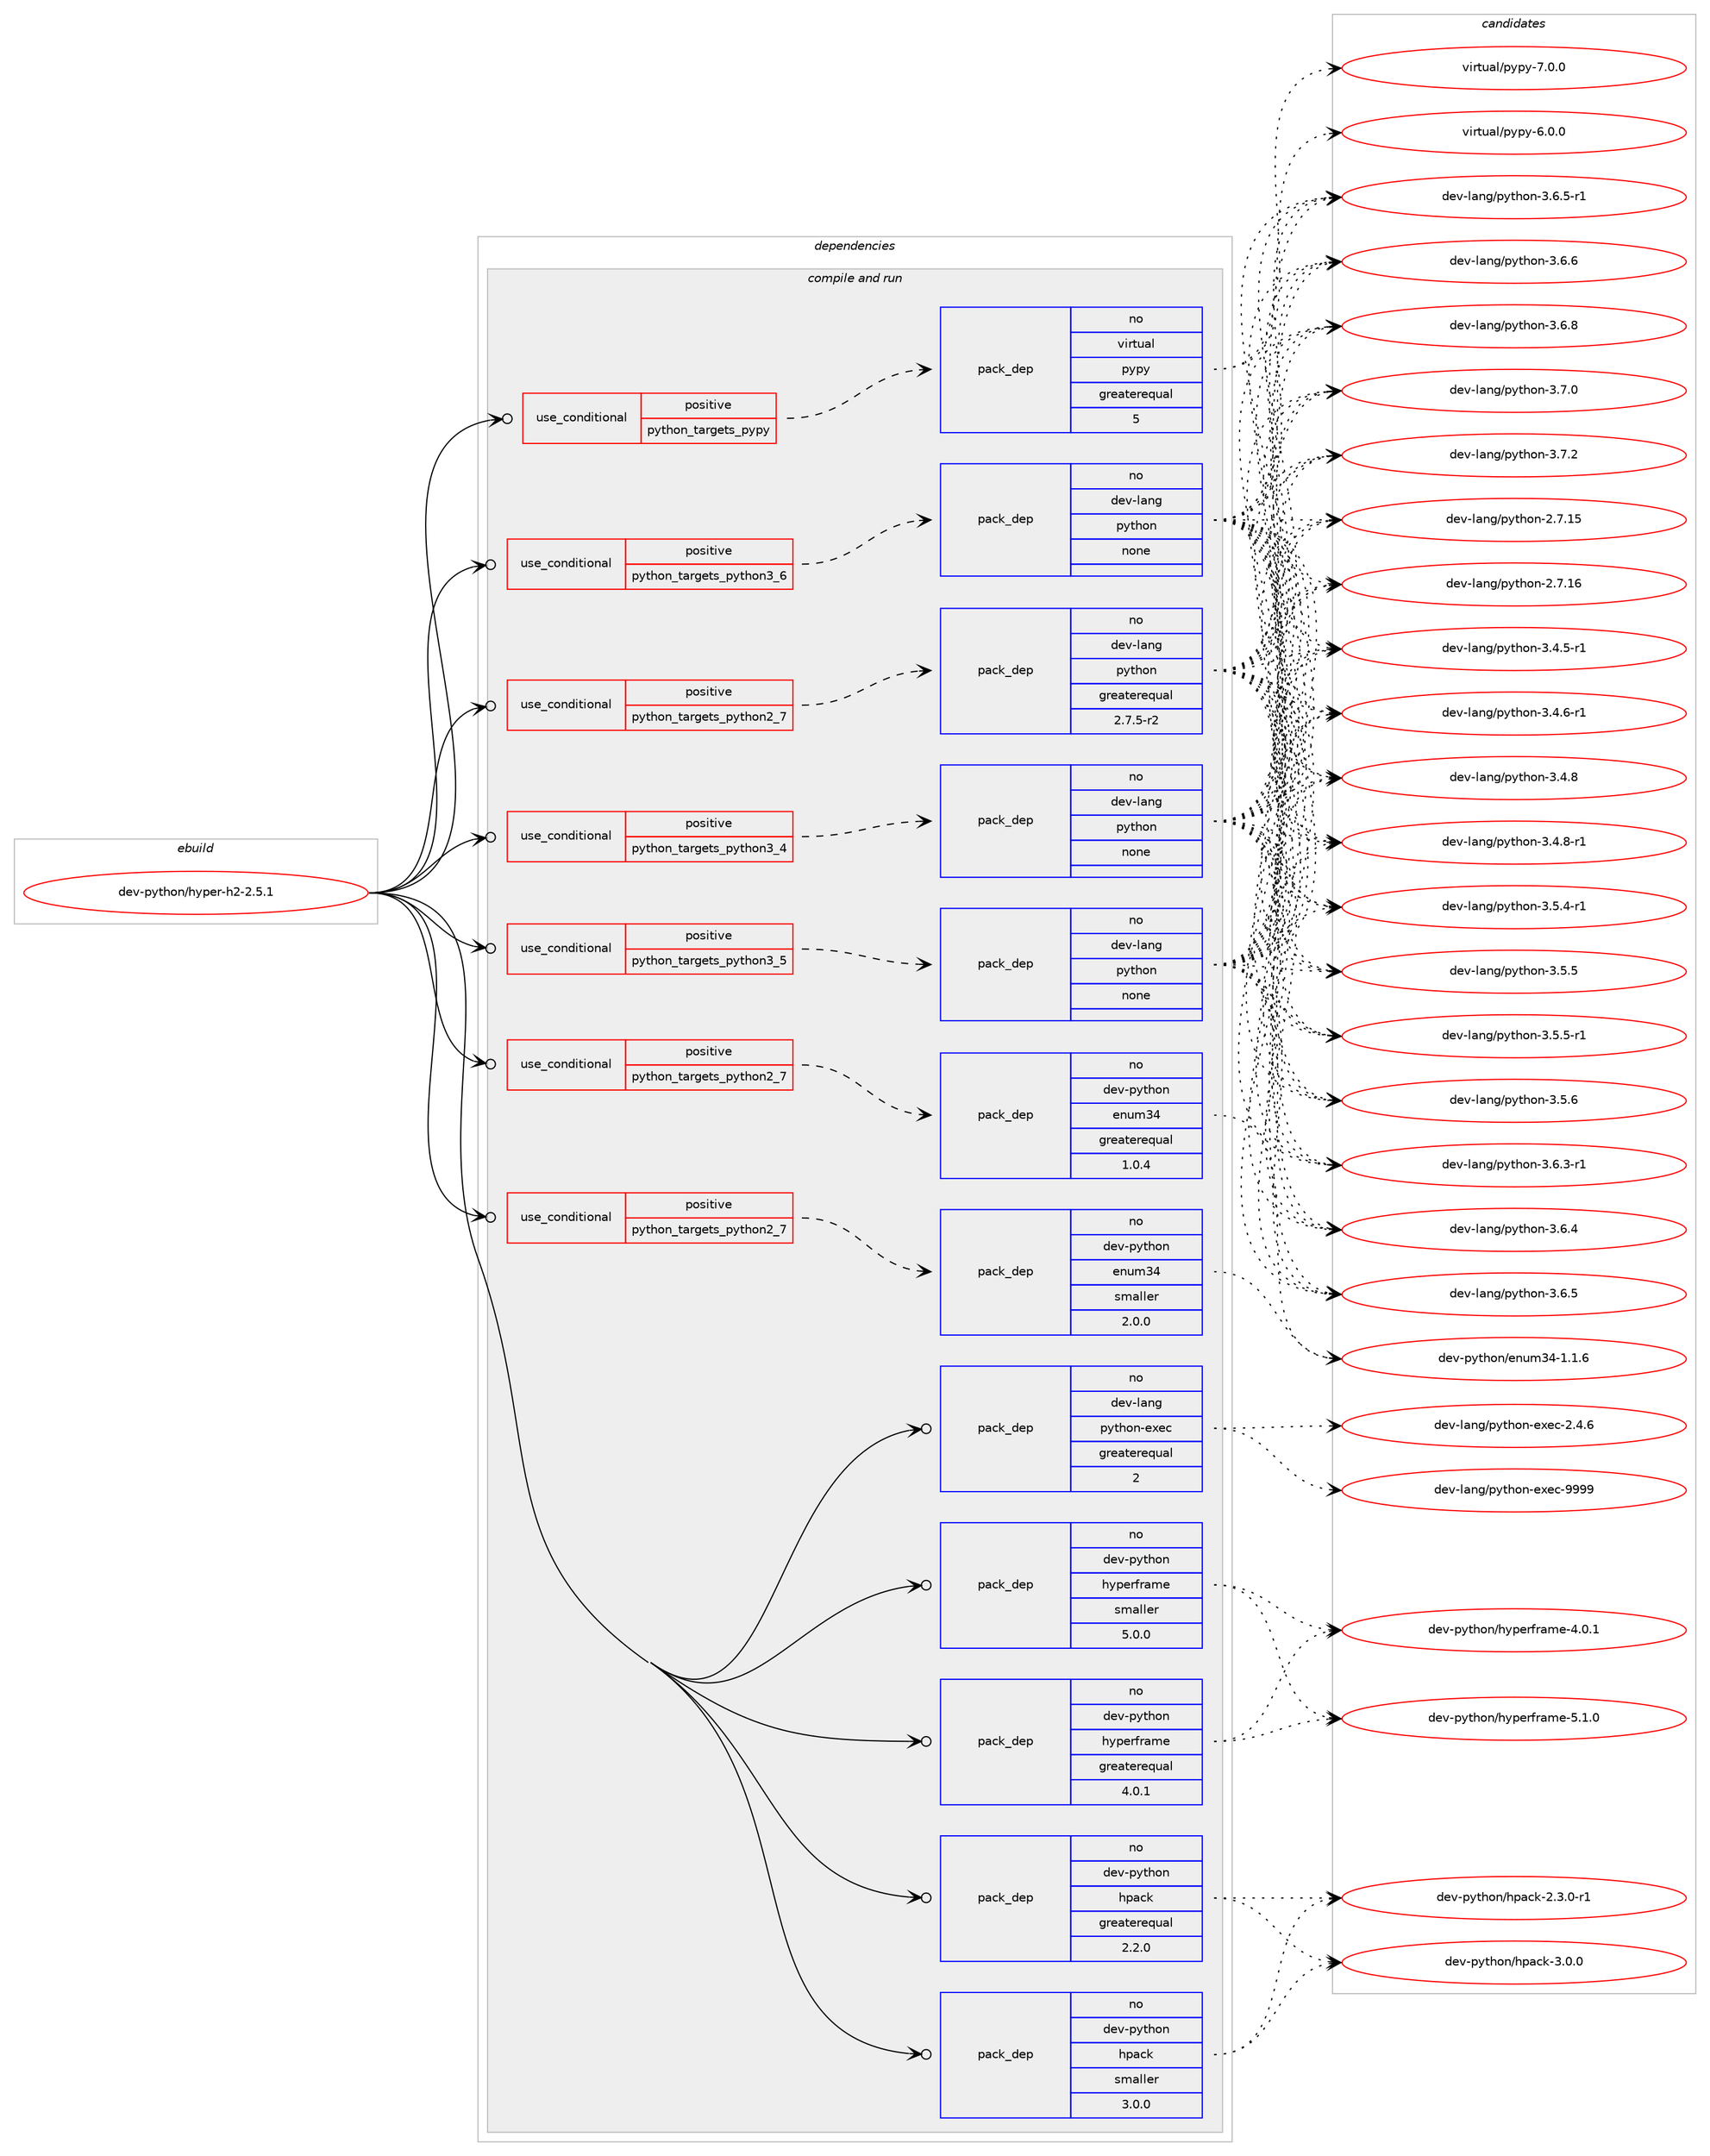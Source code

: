 digraph prolog {

# *************
# Graph options
# *************

newrank=true;
concentrate=true;
compound=true;
graph [rankdir=LR,fontname=Helvetica,fontsize=10,ranksep=1.5];#, ranksep=2.5, nodesep=0.2];
edge  [arrowhead=vee];
node  [fontname=Helvetica,fontsize=10];

# **********
# The ebuild
# **********

subgraph cluster_leftcol {
color=gray;
rank=same;
label=<<i>ebuild</i>>;
id [label="dev-python/hyper-h2-2.5.1", color=red, width=4, href="../dev-python/hyper-h2-2.5.1.svg"];
}

# ****************
# The dependencies
# ****************

subgraph cluster_midcol {
color=gray;
label=<<i>dependencies</i>>;
subgraph cluster_compile {
fillcolor="#eeeeee";
style=filled;
label=<<i>compile</i>>;
}
subgraph cluster_compileandrun {
fillcolor="#eeeeee";
style=filled;
label=<<i>compile and run</i>>;
subgraph cond375527 {
dependency1413161 [label=<<TABLE BORDER="0" CELLBORDER="1" CELLSPACING="0" CELLPADDING="4"><TR><TD ROWSPAN="3" CELLPADDING="10">use_conditional</TD></TR><TR><TD>positive</TD></TR><TR><TD>python_targets_pypy</TD></TR></TABLE>>, shape=none, color=red];
subgraph pack1014365 {
dependency1413162 [label=<<TABLE BORDER="0" CELLBORDER="1" CELLSPACING="0" CELLPADDING="4" WIDTH="220"><TR><TD ROWSPAN="6" CELLPADDING="30">pack_dep</TD></TR><TR><TD WIDTH="110">no</TD></TR><TR><TD>virtual</TD></TR><TR><TD>pypy</TD></TR><TR><TD>greaterequal</TD></TR><TR><TD>5</TD></TR></TABLE>>, shape=none, color=blue];
}
dependency1413161:e -> dependency1413162:w [weight=20,style="dashed",arrowhead="vee"];
}
id:e -> dependency1413161:w [weight=20,style="solid",arrowhead="odotvee"];
subgraph cond375528 {
dependency1413163 [label=<<TABLE BORDER="0" CELLBORDER="1" CELLSPACING="0" CELLPADDING="4"><TR><TD ROWSPAN="3" CELLPADDING="10">use_conditional</TD></TR><TR><TD>positive</TD></TR><TR><TD>python_targets_python2_7</TD></TR></TABLE>>, shape=none, color=red];
subgraph pack1014366 {
dependency1413164 [label=<<TABLE BORDER="0" CELLBORDER="1" CELLSPACING="0" CELLPADDING="4" WIDTH="220"><TR><TD ROWSPAN="6" CELLPADDING="30">pack_dep</TD></TR><TR><TD WIDTH="110">no</TD></TR><TR><TD>dev-lang</TD></TR><TR><TD>python</TD></TR><TR><TD>greaterequal</TD></TR><TR><TD>2.7.5-r2</TD></TR></TABLE>>, shape=none, color=blue];
}
dependency1413163:e -> dependency1413164:w [weight=20,style="dashed",arrowhead="vee"];
}
id:e -> dependency1413163:w [weight=20,style="solid",arrowhead="odotvee"];
subgraph cond375529 {
dependency1413165 [label=<<TABLE BORDER="0" CELLBORDER="1" CELLSPACING="0" CELLPADDING="4"><TR><TD ROWSPAN="3" CELLPADDING="10">use_conditional</TD></TR><TR><TD>positive</TD></TR><TR><TD>python_targets_python2_7</TD></TR></TABLE>>, shape=none, color=red];
subgraph pack1014367 {
dependency1413166 [label=<<TABLE BORDER="0" CELLBORDER="1" CELLSPACING="0" CELLPADDING="4" WIDTH="220"><TR><TD ROWSPAN="6" CELLPADDING="30">pack_dep</TD></TR><TR><TD WIDTH="110">no</TD></TR><TR><TD>dev-python</TD></TR><TR><TD>enum34</TD></TR><TR><TD>greaterequal</TD></TR><TR><TD>1.0.4</TD></TR></TABLE>>, shape=none, color=blue];
}
dependency1413165:e -> dependency1413166:w [weight=20,style="dashed",arrowhead="vee"];
}
id:e -> dependency1413165:w [weight=20,style="solid",arrowhead="odotvee"];
subgraph cond375530 {
dependency1413167 [label=<<TABLE BORDER="0" CELLBORDER="1" CELLSPACING="0" CELLPADDING="4"><TR><TD ROWSPAN="3" CELLPADDING="10">use_conditional</TD></TR><TR><TD>positive</TD></TR><TR><TD>python_targets_python2_7</TD></TR></TABLE>>, shape=none, color=red];
subgraph pack1014368 {
dependency1413168 [label=<<TABLE BORDER="0" CELLBORDER="1" CELLSPACING="0" CELLPADDING="4" WIDTH="220"><TR><TD ROWSPAN="6" CELLPADDING="30">pack_dep</TD></TR><TR><TD WIDTH="110">no</TD></TR><TR><TD>dev-python</TD></TR><TR><TD>enum34</TD></TR><TR><TD>smaller</TD></TR><TR><TD>2.0.0</TD></TR></TABLE>>, shape=none, color=blue];
}
dependency1413167:e -> dependency1413168:w [weight=20,style="dashed",arrowhead="vee"];
}
id:e -> dependency1413167:w [weight=20,style="solid",arrowhead="odotvee"];
subgraph cond375531 {
dependency1413169 [label=<<TABLE BORDER="0" CELLBORDER="1" CELLSPACING="0" CELLPADDING="4"><TR><TD ROWSPAN="3" CELLPADDING="10">use_conditional</TD></TR><TR><TD>positive</TD></TR><TR><TD>python_targets_python3_4</TD></TR></TABLE>>, shape=none, color=red];
subgraph pack1014369 {
dependency1413170 [label=<<TABLE BORDER="0" CELLBORDER="1" CELLSPACING="0" CELLPADDING="4" WIDTH="220"><TR><TD ROWSPAN="6" CELLPADDING="30">pack_dep</TD></TR><TR><TD WIDTH="110">no</TD></TR><TR><TD>dev-lang</TD></TR><TR><TD>python</TD></TR><TR><TD>none</TD></TR><TR><TD></TD></TR></TABLE>>, shape=none, color=blue];
}
dependency1413169:e -> dependency1413170:w [weight=20,style="dashed",arrowhead="vee"];
}
id:e -> dependency1413169:w [weight=20,style="solid",arrowhead="odotvee"];
subgraph cond375532 {
dependency1413171 [label=<<TABLE BORDER="0" CELLBORDER="1" CELLSPACING="0" CELLPADDING="4"><TR><TD ROWSPAN="3" CELLPADDING="10">use_conditional</TD></TR><TR><TD>positive</TD></TR><TR><TD>python_targets_python3_5</TD></TR></TABLE>>, shape=none, color=red];
subgraph pack1014370 {
dependency1413172 [label=<<TABLE BORDER="0" CELLBORDER="1" CELLSPACING="0" CELLPADDING="4" WIDTH="220"><TR><TD ROWSPAN="6" CELLPADDING="30">pack_dep</TD></TR><TR><TD WIDTH="110">no</TD></TR><TR><TD>dev-lang</TD></TR><TR><TD>python</TD></TR><TR><TD>none</TD></TR><TR><TD></TD></TR></TABLE>>, shape=none, color=blue];
}
dependency1413171:e -> dependency1413172:w [weight=20,style="dashed",arrowhead="vee"];
}
id:e -> dependency1413171:w [weight=20,style="solid",arrowhead="odotvee"];
subgraph cond375533 {
dependency1413173 [label=<<TABLE BORDER="0" CELLBORDER="1" CELLSPACING="0" CELLPADDING="4"><TR><TD ROWSPAN="3" CELLPADDING="10">use_conditional</TD></TR><TR><TD>positive</TD></TR><TR><TD>python_targets_python3_6</TD></TR></TABLE>>, shape=none, color=red];
subgraph pack1014371 {
dependency1413174 [label=<<TABLE BORDER="0" CELLBORDER="1" CELLSPACING="0" CELLPADDING="4" WIDTH="220"><TR><TD ROWSPAN="6" CELLPADDING="30">pack_dep</TD></TR><TR><TD WIDTH="110">no</TD></TR><TR><TD>dev-lang</TD></TR><TR><TD>python</TD></TR><TR><TD>none</TD></TR><TR><TD></TD></TR></TABLE>>, shape=none, color=blue];
}
dependency1413173:e -> dependency1413174:w [weight=20,style="dashed",arrowhead="vee"];
}
id:e -> dependency1413173:w [weight=20,style="solid",arrowhead="odotvee"];
subgraph pack1014372 {
dependency1413175 [label=<<TABLE BORDER="0" CELLBORDER="1" CELLSPACING="0" CELLPADDING="4" WIDTH="220"><TR><TD ROWSPAN="6" CELLPADDING="30">pack_dep</TD></TR><TR><TD WIDTH="110">no</TD></TR><TR><TD>dev-lang</TD></TR><TR><TD>python-exec</TD></TR><TR><TD>greaterequal</TD></TR><TR><TD>2</TD></TR></TABLE>>, shape=none, color=blue];
}
id:e -> dependency1413175:w [weight=20,style="solid",arrowhead="odotvee"];
subgraph pack1014373 {
dependency1413176 [label=<<TABLE BORDER="0" CELLBORDER="1" CELLSPACING="0" CELLPADDING="4" WIDTH="220"><TR><TD ROWSPAN="6" CELLPADDING="30">pack_dep</TD></TR><TR><TD WIDTH="110">no</TD></TR><TR><TD>dev-python</TD></TR><TR><TD>hpack</TD></TR><TR><TD>greaterequal</TD></TR><TR><TD>2.2.0</TD></TR></TABLE>>, shape=none, color=blue];
}
id:e -> dependency1413176:w [weight=20,style="solid",arrowhead="odotvee"];
subgraph pack1014374 {
dependency1413177 [label=<<TABLE BORDER="0" CELLBORDER="1" CELLSPACING="0" CELLPADDING="4" WIDTH="220"><TR><TD ROWSPAN="6" CELLPADDING="30">pack_dep</TD></TR><TR><TD WIDTH="110">no</TD></TR><TR><TD>dev-python</TD></TR><TR><TD>hpack</TD></TR><TR><TD>smaller</TD></TR><TR><TD>3.0.0</TD></TR></TABLE>>, shape=none, color=blue];
}
id:e -> dependency1413177:w [weight=20,style="solid",arrowhead="odotvee"];
subgraph pack1014375 {
dependency1413178 [label=<<TABLE BORDER="0" CELLBORDER="1" CELLSPACING="0" CELLPADDING="4" WIDTH="220"><TR><TD ROWSPAN="6" CELLPADDING="30">pack_dep</TD></TR><TR><TD WIDTH="110">no</TD></TR><TR><TD>dev-python</TD></TR><TR><TD>hyperframe</TD></TR><TR><TD>greaterequal</TD></TR><TR><TD>4.0.1</TD></TR></TABLE>>, shape=none, color=blue];
}
id:e -> dependency1413178:w [weight=20,style="solid",arrowhead="odotvee"];
subgraph pack1014376 {
dependency1413179 [label=<<TABLE BORDER="0" CELLBORDER="1" CELLSPACING="0" CELLPADDING="4" WIDTH="220"><TR><TD ROWSPAN="6" CELLPADDING="30">pack_dep</TD></TR><TR><TD WIDTH="110">no</TD></TR><TR><TD>dev-python</TD></TR><TR><TD>hyperframe</TD></TR><TR><TD>smaller</TD></TR><TR><TD>5.0.0</TD></TR></TABLE>>, shape=none, color=blue];
}
id:e -> dependency1413179:w [weight=20,style="solid",arrowhead="odotvee"];
}
subgraph cluster_run {
fillcolor="#eeeeee";
style=filled;
label=<<i>run</i>>;
}
}

# **************
# The candidates
# **************

subgraph cluster_choices {
rank=same;
color=gray;
label=<<i>candidates</i>>;

subgraph choice1014365 {
color=black;
nodesep=1;
choice1181051141161179710847112121112121455446484648 [label="virtual/pypy-6.0.0", color=red, width=4,href="../virtual/pypy-6.0.0.svg"];
choice1181051141161179710847112121112121455546484648 [label="virtual/pypy-7.0.0", color=red, width=4,href="../virtual/pypy-7.0.0.svg"];
dependency1413162:e -> choice1181051141161179710847112121112121455446484648:w [style=dotted,weight="100"];
dependency1413162:e -> choice1181051141161179710847112121112121455546484648:w [style=dotted,weight="100"];
}
subgraph choice1014366 {
color=black;
nodesep=1;
choice10010111845108971101034711212111610411111045504655464953 [label="dev-lang/python-2.7.15", color=red, width=4,href="../dev-lang/python-2.7.15.svg"];
choice10010111845108971101034711212111610411111045504655464954 [label="dev-lang/python-2.7.16", color=red, width=4,href="../dev-lang/python-2.7.16.svg"];
choice1001011184510897110103471121211161041111104551465246534511449 [label="dev-lang/python-3.4.5-r1", color=red, width=4,href="../dev-lang/python-3.4.5-r1.svg"];
choice1001011184510897110103471121211161041111104551465246544511449 [label="dev-lang/python-3.4.6-r1", color=red, width=4,href="../dev-lang/python-3.4.6-r1.svg"];
choice100101118451089711010347112121116104111110455146524656 [label="dev-lang/python-3.4.8", color=red, width=4,href="../dev-lang/python-3.4.8.svg"];
choice1001011184510897110103471121211161041111104551465246564511449 [label="dev-lang/python-3.4.8-r1", color=red, width=4,href="../dev-lang/python-3.4.8-r1.svg"];
choice1001011184510897110103471121211161041111104551465346524511449 [label="dev-lang/python-3.5.4-r1", color=red, width=4,href="../dev-lang/python-3.5.4-r1.svg"];
choice100101118451089711010347112121116104111110455146534653 [label="dev-lang/python-3.5.5", color=red, width=4,href="../dev-lang/python-3.5.5.svg"];
choice1001011184510897110103471121211161041111104551465346534511449 [label="dev-lang/python-3.5.5-r1", color=red, width=4,href="../dev-lang/python-3.5.5-r1.svg"];
choice100101118451089711010347112121116104111110455146534654 [label="dev-lang/python-3.5.6", color=red, width=4,href="../dev-lang/python-3.5.6.svg"];
choice1001011184510897110103471121211161041111104551465446514511449 [label="dev-lang/python-3.6.3-r1", color=red, width=4,href="../dev-lang/python-3.6.3-r1.svg"];
choice100101118451089711010347112121116104111110455146544652 [label="dev-lang/python-3.6.4", color=red, width=4,href="../dev-lang/python-3.6.4.svg"];
choice100101118451089711010347112121116104111110455146544653 [label="dev-lang/python-3.6.5", color=red, width=4,href="../dev-lang/python-3.6.5.svg"];
choice1001011184510897110103471121211161041111104551465446534511449 [label="dev-lang/python-3.6.5-r1", color=red, width=4,href="../dev-lang/python-3.6.5-r1.svg"];
choice100101118451089711010347112121116104111110455146544654 [label="dev-lang/python-3.6.6", color=red, width=4,href="../dev-lang/python-3.6.6.svg"];
choice100101118451089711010347112121116104111110455146544656 [label="dev-lang/python-3.6.8", color=red, width=4,href="../dev-lang/python-3.6.8.svg"];
choice100101118451089711010347112121116104111110455146554648 [label="dev-lang/python-3.7.0", color=red, width=4,href="../dev-lang/python-3.7.0.svg"];
choice100101118451089711010347112121116104111110455146554650 [label="dev-lang/python-3.7.2", color=red, width=4,href="../dev-lang/python-3.7.2.svg"];
dependency1413164:e -> choice10010111845108971101034711212111610411111045504655464953:w [style=dotted,weight="100"];
dependency1413164:e -> choice10010111845108971101034711212111610411111045504655464954:w [style=dotted,weight="100"];
dependency1413164:e -> choice1001011184510897110103471121211161041111104551465246534511449:w [style=dotted,weight="100"];
dependency1413164:e -> choice1001011184510897110103471121211161041111104551465246544511449:w [style=dotted,weight="100"];
dependency1413164:e -> choice100101118451089711010347112121116104111110455146524656:w [style=dotted,weight="100"];
dependency1413164:e -> choice1001011184510897110103471121211161041111104551465246564511449:w [style=dotted,weight="100"];
dependency1413164:e -> choice1001011184510897110103471121211161041111104551465346524511449:w [style=dotted,weight="100"];
dependency1413164:e -> choice100101118451089711010347112121116104111110455146534653:w [style=dotted,weight="100"];
dependency1413164:e -> choice1001011184510897110103471121211161041111104551465346534511449:w [style=dotted,weight="100"];
dependency1413164:e -> choice100101118451089711010347112121116104111110455146534654:w [style=dotted,weight="100"];
dependency1413164:e -> choice1001011184510897110103471121211161041111104551465446514511449:w [style=dotted,weight="100"];
dependency1413164:e -> choice100101118451089711010347112121116104111110455146544652:w [style=dotted,weight="100"];
dependency1413164:e -> choice100101118451089711010347112121116104111110455146544653:w [style=dotted,weight="100"];
dependency1413164:e -> choice1001011184510897110103471121211161041111104551465446534511449:w [style=dotted,weight="100"];
dependency1413164:e -> choice100101118451089711010347112121116104111110455146544654:w [style=dotted,weight="100"];
dependency1413164:e -> choice100101118451089711010347112121116104111110455146544656:w [style=dotted,weight="100"];
dependency1413164:e -> choice100101118451089711010347112121116104111110455146554648:w [style=dotted,weight="100"];
dependency1413164:e -> choice100101118451089711010347112121116104111110455146554650:w [style=dotted,weight="100"];
}
subgraph choice1014367 {
color=black;
nodesep=1;
choice10010111845112121116104111110471011101171095152454946494654 [label="dev-python/enum34-1.1.6", color=red, width=4,href="../dev-python/enum34-1.1.6.svg"];
dependency1413166:e -> choice10010111845112121116104111110471011101171095152454946494654:w [style=dotted,weight="100"];
}
subgraph choice1014368 {
color=black;
nodesep=1;
choice10010111845112121116104111110471011101171095152454946494654 [label="dev-python/enum34-1.1.6", color=red, width=4,href="../dev-python/enum34-1.1.6.svg"];
dependency1413168:e -> choice10010111845112121116104111110471011101171095152454946494654:w [style=dotted,weight="100"];
}
subgraph choice1014369 {
color=black;
nodesep=1;
choice10010111845108971101034711212111610411111045504655464953 [label="dev-lang/python-2.7.15", color=red, width=4,href="../dev-lang/python-2.7.15.svg"];
choice10010111845108971101034711212111610411111045504655464954 [label="dev-lang/python-2.7.16", color=red, width=4,href="../dev-lang/python-2.7.16.svg"];
choice1001011184510897110103471121211161041111104551465246534511449 [label="dev-lang/python-3.4.5-r1", color=red, width=4,href="../dev-lang/python-3.4.5-r1.svg"];
choice1001011184510897110103471121211161041111104551465246544511449 [label="dev-lang/python-3.4.6-r1", color=red, width=4,href="../dev-lang/python-3.4.6-r1.svg"];
choice100101118451089711010347112121116104111110455146524656 [label="dev-lang/python-3.4.8", color=red, width=4,href="../dev-lang/python-3.4.8.svg"];
choice1001011184510897110103471121211161041111104551465246564511449 [label="dev-lang/python-3.4.8-r1", color=red, width=4,href="../dev-lang/python-3.4.8-r1.svg"];
choice1001011184510897110103471121211161041111104551465346524511449 [label="dev-lang/python-3.5.4-r1", color=red, width=4,href="../dev-lang/python-3.5.4-r1.svg"];
choice100101118451089711010347112121116104111110455146534653 [label="dev-lang/python-3.5.5", color=red, width=4,href="../dev-lang/python-3.5.5.svg"];
choice1001011184510897110103471121211161041111104551465346534511449 [label="dev-lang/python-3.5.5-r1", color=red, width=4,href="../dev-lang/python-3.5.5-r1.svg"];
choice100101118451089711010347112121116104111110455146534654 [label="dev-lang/python-3.5.6", color=red, width=4,href="../dev-lang/python-3.5.6.svg"];
choice1001011184510897110103471121211161041111104551465446514511449 [label="dev-lang/python-3.6.3-r1", color=red, width=4,href="../dev-lang/python-3.6.3-r1.svg"];
choice100101118451089711010347112121116104111110455146544652 [label="dev-lang/python-3.6.4", color=red, width=4,href="../dev-lang/python-3.6.4.svg"];
choice100101118451089711010347112121116104111110455146544653 [label="dev-lang/python-3.6.5", color=red, width=4,href="../dev-lang/python-3.6.5.svg"];
choice1001011184510897110103471121211161041111104551465446534511449 [label="dev-lang/python-3.6.5-r1", color=red, width=4,href="../dev-lang/python-3.6.5-r1.svg"];
choice100101118451089711010347112121116104111110455146544654 [label="dev-lang/python-3.6.6", color=red, width=4,href="../dev-lang/python-3.6.6.svg"];
choice100101118451089711010347112121116104111110455146544656 [label="dev-lang/python-3.6.8", color=red, width=4,href="../dev-lang/python-3.6.8.svg"];
choice100101118451089711010347112121116104111110455146554648 [label="dev-lang/python-3.7.0", color=red, width=4,href="../dev-lang/python-3.7.0.svg"];
choice100101118451089711010347112121116104111110455146554650 [label="dev-lang/python-3.7.2", color=red, width=4,href="../dev-lang/python-3.7.2.svg"];
dependency1413170:e -> choice10010111845108971101034711212111610411111045504655464953:w [style=dotted,weight="100"];
dependency1413170:e -> choice10010111845108971101034711212111610411111045504655464954:w [style=dotted,weight="100"];
dependency1413170:e -> choice1001011184510897110103471121211161041111104551465246534511449:w [style=dotted,weight="100"];
dependency1413170:e -> choice1001011184510897110103471121211161041111104551465246544511449:w [style=dotted,weight="100"];
dependency1413170:e -> choice100101118451089711010347112121116104111110455146524656:w [style=dotted,weight="100"];
dependency1413170:e -> choice1001011184510897110103471121211161041111104551465246564511449:w [style=dotted,weight="100"];
dependency1413170:e -> choice1001011184510897110103471121211161041111104551465346524511449:w [style=dotted,weight="100"];
dependency1413170:e -> choice100101118451089711010347112121116104111110455146534653:w [style=dotted,weight="100"];
dependency1413170:e -> choice1001011184510897110103471121211161041111104551465346534511449:w [style=dotted,weight="100"];
dependency1413170:e -> choice100101118451089711010347112121116104111110455146534654:w [style=dotted,weight="100"];
dependency1413170:e -> choice1001011184510897110103471121211161041111104551465446514511449:w [style=dotted,weight="100"];
dependency1413170:e -> choice100101118451089711010347112121116104111110455146544652:w [style=dotted,weight="100"];
dependency1413170:e -> choice100101118451089711010347112121116104111110455146544653:w [style=dotted,weight="100"];
dependency1413170:e -> choice1001011184510897110103471121211161041111104551465446534511449:w [style=dotted,weight="100"];
dependency1413170:e -> choice100101118451089711010347112121116104111110455146544654:w [style=dotted,weight="100"];
dependency1413170:e -> choice100101118451089711010347112121116104111110455146544656:w [style=dotted,weight="100"];
dependency1413170:e -> choice100101118451089711010347112121116104111110455146554648:w [style=dotted,weight="100"];
dependency1413170:e -> choice100101118451089711010347112121116104111110455146554650:w [style=dotted,weight="100"];
}
subgraph choice1014370 {
color=black;
nodesep=1;
choice10010111845108971101034711212111610411111045504655464953 [label="dev-lang/python-2.7.15", color=red, width=4,href="../dev-lang/python-2.7.15.svg"];
choice10010111845108971101034711212111610411111045504655464954 [label="dev-lang/python-2.7.16", color=red, width=4,href="../dev-lang/python-2.7.16.svg"];
choice1001011184510897110103471121211161041111104551465246534511449 [label="dev-lang/python-3.4.5-r1", color=red, width=4,href="../dev-lang/python-3.4.5-r1.svg"];
choice1001011184510897110103471121211161041111104551465246544511449 [label="dev-lang/python-3.4.6-r1", color=red, width=4,href="../dev-lang/python-3.4.6-r1.svg"];
choice100101118451089711010347112121116104111110455146524656 [label="dev-lang/python-3.4.8", color=red, width=4,href="../dev-lang/python-3.4.8.svg"];
choice1001011184510897110103471121211161041111104551465246564511449 [label="dev-lang/python-3.4.8-r1", color=red, width=4,href="../dev-lang/python-3.4.8-r1.svg"];
choice1001011184510897110103471121211161041111104551465346524511449 [label="dev-lang/python-3.5.4-r1", color=red, width=4,href="../dev-lang/python-3.5.4-r1.svg"];
choice100101118451089711010347112121116104111110455146534653 [label="dev-lang/python-3.5.5", color=red, width=4,href="../dev-lang/python-3.5.5.svg"];
choice1001011184510897110103471121211161041111104551465346534511449 [label="dev-lang/python-3.5.5-r1", color=red, width=4,href="../dev-lang/python-3.5.5-r1.svg"];
choice100101118451089711010347112121116104111110455146534654 [label="dev-lang/python-3.5.6", color=red, width=4,href="../dev-lang/python-3.5.6.svg"];
choice1001011184510897110103471121211161041111104551465446514511449 [label="dev-lang/python-3.6.3-r1", color=red, width=4,href="../dev-lang/python-3.6.3-r1.svg"];
choice100101118451089711010347112121116104111110455146544652 [label="dev-lang/python-3.6.4", color=red, width=4,href="../dev-lang/python-3.6.4.svg"];
choice100101118451089711010347112121116104111110455146544653 [label="dev-lang/python-3.6.5", color=red, width=4,href="../dev-lang/python-3.6.5.svg"];
choice1001011184510897110103471121211161041111104551465446534511449 [label="dev-lang/python-3.6.5-r1", color=red, width=4,href="../dev-lang/python-3.6.5-r1.svg"];
choice100101118451089711010347112121116104111110455146544654 [label="dev-lang/python-3.6.6", color=red, width=4,href="../dev-lang/python-3.6.6.svg"];
choice100101118451089711010347112121116104111110455146544656 [label="dev-lang/python-3.6.8", color=red, width=4,href="../dev-lang/python-3.6.8.svg"];
choice100101118451089711010347112121116104111110455146554648 [label="dev-lang/python-3.7.0", color=red, width=4,href="../dev-lang/python-3.7.0.svg"];
choice100101118451089711010347112121116104111110455146554650 [label="dev-lang/python-3.7.2", color=red, width=4,href="../dev-lang/python-3.7.2.svg"];
dependency1413172:e -> choice10010111845108971101034711212111610411111045504655464953:w [style=dotted,weight="100"];
dependency1413172:e -> choice10010111845108971101034711212111610411111045504655464954:w [style=dotted,weight="100"];
dependency1413172:e -> choice1001011184510897110103471121211161041111104551465246534511449:w [style=dotted,weight="100"];
dependency1413172:e -> choice1001011184510897110103471121211161041111104551465246544511449:w [style=dotted,weight="100"];
dependency1413172:e -> choice100101118451089711010347112121116104111110455146524656:w [style=dotted,weight="100"];
dependency1413172:e -> choice1001011184510897110103471121211161041111104551465246564511449:w [style=dotted,weight="100"];
dependency1413172:e -> choice1001011184510897110103471121211161041111104551465346524511449:w [style=dotted,weight="100"];
dependency1413172:e -> choice100101118451089711010347112121116104111110455146534653:w [style=dotted,weight="100"];
dependency1413172:e -> choice1001011184510897110103471121211161041111104551465346534511449:w [style=dotted,weight="100"];
dependency1413172:e -> choice100101118451089711010347112121116104111110455146534654:w [style=dotted,weight="100"];
dependency1413172:e -> choice1001011184510897110103471121211161041111104551465446514511449:w [style=dotted,weight="100"];
dependency1413172:e -> choice100101118451089711010347112121116104111110455146544652:w [style=dotted,weight="100"];
dependency1413172:e -> choice100101118451089711010347112121116104111110455146544653:w [style=dotted,weight="100"];
dependency1413172:e -> choice1001011184510897110103471121211161041111104551465446534511449:w [style=dotted,weight="100"];
dependency1413172:e -> choice100101118451089711010347112121116104111110455146544654:w [style=dotted,weight="100"];
dependency1413172:e -> choice100101118451089711010347112121116104111110455146544656:w [style=dotted,weight="100"];
dependency1413172:e -> choice100101118451089711010347112121116104111110455146554648:w [style=dotted,weight="100"];
dependency1413172:e -> choice100101118451089711010347112121116104111110455146554650:w [style=dotted,weight="100"];
}
subgraph choice1014371 {
color=black;
nodesep=1;
choice10010111845108971101034711212111610411111045504655464953 [label="dev-lang/python-2.7.15", color=red, width=4,href="../dev-lang/python-2.7.15.svg"];
choice10010111845108971101034711212111610411111045504655464954 [label="dev-lang/python-2.7.16", color=red, width=4,href="../dev-lang/python-2.7.16.svg"];
choice1001011184510897110103471121211161041111104551465246534511449 [label="dev-lang/python-3.4.5-r1", color=red, width=4,href="../dev-lang/python-3.4.5-r1.svg"];
choice1001011184510897110103471121211161041111104551465246544511449 [label="dev-lang/python-3.4.6-r1", color=red, width=4,href="../dev-lang/python-3.4.6-r1.svg"];
choice100101118451089711010347112121116104111110455146524656 [label="dev-lang/python-3.4.8", color=red, width=4,href="../dev-lang/python-3.4.8.svg"];
choice1001011184510897110103471121211161041111104551465246564511449 [label="dev-lang/python-3.4.8-r1", color=red, width=4,href="../dev-lang/python-3.4.8-r1.svg"];
choice1001011184510897110103471121211161041111104551465346524511449 [label="dev-lang/python-3.5.4-r1", color=red, width=4,href="../dev-lang/python-3.5.4-r1.svg"];
choice100101118451089711010347112121116104111110455146534653 [label="dev-lang/python-3.5.5", color=red, width=4,href="../dev-lang/python-3.5.5.svg"];
choice1001011184510897110103471121211161041111104551465346534511449 [label="dev-lang/python-3.5.5-r1", color=red, width=4,href="../dev-lang/python-3.5.5-r1.svg"];
choice100101118451089711010347112121116104111110455146534654 [label="dev-lang/python-3.5.6", color=red, width=4,href="../dev-lang/python-3.5.6.svg"];
choice1001011184510897110103471121211161041111104551465446514511449 [label="dev-lang/python-3.6.3-r1", color=red, width=4,href="../dev-lang/python-3.6.3-r1.svg"];
choice100101118451089711010347112121116104111110455146544652 [label="dev-lang/python-3.6.4", color=red, width=4,href="../dev-lang/python-3.6.4.svg"];
choice100101118451089711010347112121116104111110455146544653 [label="dev-lang/python-3.6.5", color=red, width=4,href="../dev-lang/python-3.6.5.svg"];
choice1001011184510897110103471121211161041111104551465446534511449 [label="dev-lang/python-3.6.5-r1", color=red, width=4,href="../dev-lang/python-3.6.5-r1.svg"];
choice100101118451089711010347112121116104111110455146544654 [label="dev-lang/python-3.6.6", color=red, width=4,href="../dev-lang/python-3.6.6.svg"];
choice100101118451089711010347112121116104111110455146544656 [label="dev-lang/python-3.6.8", color=red, width=4,href="../dev-lang/python-3.6.8.svg"];
choice100101118451089711010347112121116104111110455146554648 [label="dev-lang/python-3.7.0", color=red, width=4,href="../dev-lang/python-3.7.0.svg"];
choice100101118451089711010347112121116104111110455146554650 [label="dev-lang/python-3.7.2", color=red, width=4,href="../dev-lang/python-3.7.2.svg"];
dependency1413174:e -> choice10010111845108971101034711212111610411111045504655464953:w [style=dotted,weight="100"];
dependency1413174:e -> choice10010111845108971101034711212111610411111045504655464954:w [style=dotted,weight="100"];
dependency1413174:e -> choice1001011184510897110103471121211161041111104551465246534511449:w [style=dotted,weight="100"];
dependency1413174:e -> choice1001011184510897110103471121211161041111104551465246544511449:w [style=dotted,weight="100"];
dependency1413174:e -> choice100101118451089711010347112121116104111110455146524656:w [style=dotted,weight="100"];
dependency1413174:e -> choice1001011184510897110103471121211161041111104551465246564511449:w [style=dotted,weight="100"];
dependency1413174:e -> choice1001011184510897110103471121211161041111104551465346524511449:w [style=dotted,weight="100"];
dependency1413174:e -> choice100101118451089711010347112121116104111110455146534653:w [style=dotted,weight="100"];
dependency1413174:e -> choice1001011184510897110103471121211161041111104551465346534511449:w [style=dotted,weight="100"];
dependency1413174:e -> choice100101118451089711010347112121116104111110455146534654:w [style=dotted,weight="100"];
dependency1413174:e -> choice1001011184510897110103471121211161041111104551465446514511449:w [style=dotted,weight="100"];
dependency1413174:e -> choice100101118451089711010347112121116104111110455146544652:w [style=dotted,weight="100"];
dependency1413174:e -> choice100101118451089711010347112121116104111110455146544653:w [style=dotted,weight="100"];
dependency1413174:e -> choice1001011184510897110103471121211161041111104551465446534511449:w [style=dotted,weight="100"];
dependency1413174:e -> choice100101118451089711010347112121116104111110455146544654:w [style=dotted,weight="100"];
dependency1413174:e -> choice100101118451089711010347112121116104111110455146544656:w [style=dotted,weight="100"];
dependency1413174:e -> choice100101118451089711010347112121116104111110455146554648:w [style=dotted,weight="100"];
dependency1413174:e -> choice100101118451089711010347112121116104111110455146554650:w [style=dotted,weight="100"];
}
subgraph choice1014372 {
color=black;
nodesep=1;
choice1001011184510897110103471121211161041111104510112010199455046524654 [label="dev-lang/python-exec-2.4.6", color=red, width=4,href="../dev-lang/python-exec-2.4.6.svg"];
choice10010111845108971101034711212111610411111045101120101994557575757 [label="dev-lang/python-exec-9999", color=red, width=4,href="../dev-lang/python-exec-9999.svg"];
dependency1413175:e -> choice1001011184510897110103471121211161041111104510112010199455046524654:w [style=dotted,weight="100"];
dependency1413175:e -> choice10010111845108971101034711212111610411111045101120101994557575757:w [style=dotted,weight="100"];
}
subgraph choice1014373 {
color=black;
nodesep=1;
choice100101118451121211161041111104710411297991074550465146484511449 [label="dev-python/hpack-2.3.0-r1", color=red, width=4,href="../dev-python/hpack-2.3.0-r1.svg"];
choice10010111845112121116104111110471041129799107455146484648 [label="dev-python/hpack-3.0.0", color=red, width=4,href="../dev-python/hpack-3.0.0.svg"];
dependency1413176:e -> choice100101118451121211161041111104710411297991074550465146484511449:w [style=dotted,weight="100"];
dependency1413176:e -> choice10010111845112121116104111110471041129799107455146484648:w [style=dotted,weight="100"];
}
subgraph choice1014374 {
color=black;
nodesep=1;
choice100101118451121211161041111104710411297991074550465146484511449 [label="dev-python/hpack-2.3.0-r1", color=red, width=4,href="../dev-python/hpack-2.3.0-r1.svg"];
choice10010111845112121116104111110471041129799107455146484648 [label="dev-python/hpack-3.0.0", color=red, width=4,href="../dev-python/hpack-3.0.0.svg"];
dependency1413177:e -> choice100101118451121211161041111104710411297991074550465146484511449:w [style=dotted,weight="100"];
dependency1413177:e -> choice10010111845112121116104111110471041129799107455146484648:w [style=dotted,weight="100"];
}
subgraph choice1014375 {
color=black;
nodesep=1;
choice100101118451121211161041111104710412111210111410211497109101455246484649 [label="dev-python/hyperframe-4.0.1", color=red, width=4,href="../dev-python/hyperframe-4.0.1.svg"];
choice100101118451121211161041111104710412111210111410211497109101455346494648 [label="dev-python/hyperframe-5.1.0", color=red, width=4,href="../dev-python/hyperframe-5.1.0.svg"];
dependency1413178:e -> choice100101118451121211161041111104710412111210111410211497109101455246484649:w [style=dotted,weight="100"];
dependency1413178:e -> choice100101118451121211161041111104710412111210111410211497109101455346494648:w [style=dotted,weight="100"];
}
subgraph choice1014376 {
color=black;
nodesep=1;
choice100101118451121211161041111104710412111210111410211497109101455246484649 [label="dev-python/hyperframe-4.0.1", color=red, width=4,href="../dev-python/hyperframe-4.0.1.svg"];
choice100101118451121211161041111104710412111210111410211497109101455346494648 [label="dev-python/hyperframe-5.1.0", color=red, width=4,href="../dev-python/hyperframe-5.1.0.svg"];
dependency1413179:e -> choice100101118451121211161041111104710412111210111410211497109101455246484649:w [style=dotted,weight="100"];
dependency1413179:e -> choice100101118451121211161041111104710412111210111410211497109101455346494648:w [style=dotted,weight="100"];
}
}

}
